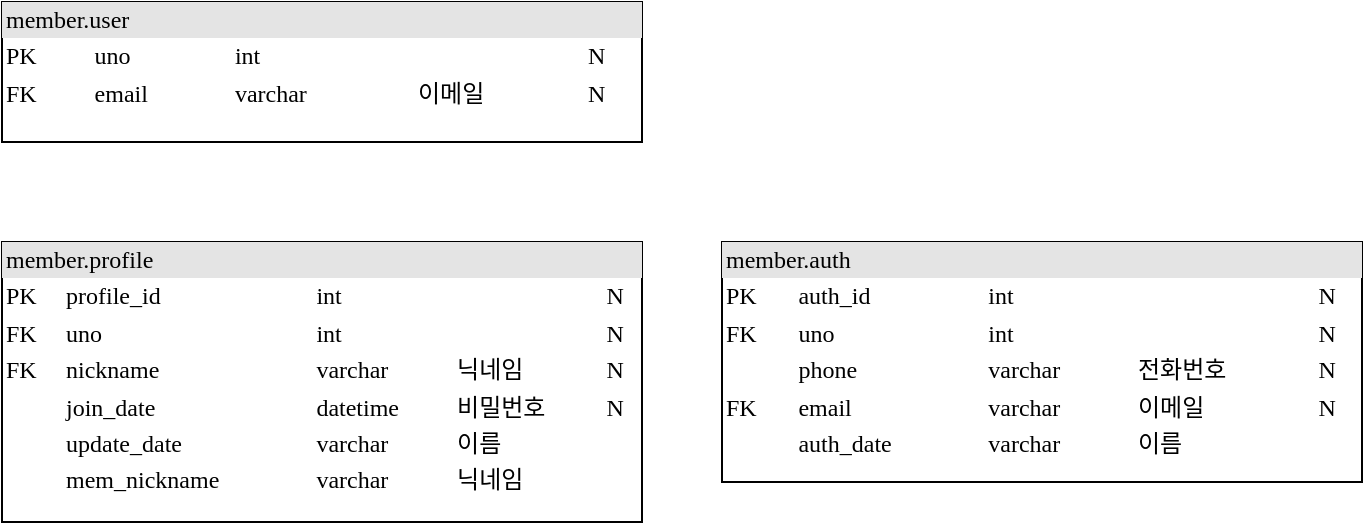 <mxfile version="22.1.5" type="github">
  <diagram name="Page-1" id="2ca16b54-16f6-2749-3443-fa8db7711227">
    <mxGraphModel dx="1221" dy="1126" grid="1" gridSize="10" guides="1" tooltips="1" connect="1" arrows="1" fold="1" page="1" pageScale="1" pageWidth="1100" pageHeight="850" background="none" math="0" shadow="0">
      <root>
        <mxCell id="0" />
        <mxCell id="1" parent="0" />
        <mxCell id="WctQCJud6fEVCjvi6GKt-4" value="&lt;div style=&quot;box-sizing: border-box ; width: 100% ; background: #e4e4e4 ; padding: 2px&quot;&gt;member.user&lt;/div&gt;&lt;table style=&quot;width: 100% ; font-size: 1em&quot; cellpadding=&quot;2&quot; cellspacing=&quot;0&quot;&gt;&lt;tbody&gt;&lt;tr&gt;&lt;td&gt;PK&lt;/td&gt;&lt;td&gt;uno&lt;/td&gt;&lt;td&gt;&lt;span style=&quot;&quot;&gt;i&lt;/span&gt;nt&lt;/td&gt;&lt;td&gt;&lt;br&gt;&lt;/td&gt;&lt;td&gt;N&lt;/td&gt;&lt;/tr&gt;&lt;tr&gt;&lt;td&gt;FK&lt;/td&gt;&lt;td&gt;email&lt;br&gt;&lt;/td&gt;&lt;td&gt;varchar&lt;/td&gt;&lt;td&gt;이메일&lt;/td&gt;&lt;td&gt;N&lt;/td&gt;&lt;/tr&gt;&lt;tr&gt;&lt;td&gt;&lt;br&gt;&lt;/td&gt;&lt;td&gt;&lt;br&gt;&lt;/td&gt;&lt;td&gt;&lt;br&gt;&lt;/td&gt;&lt;td&gt;&lt;br&gt;&lt;/td&gt;&lt;td&gt;&lt;br&gt;&lt;/td&gt;&lt;/tr&gt;&lt;tr&gt;&lt;td&gt;&lt;br&gt;&lt;/td&gt;&lt;td&gt;&lt;br&gt;&lt;/td&gt;&lt;td&gt;&lt;br&gt;&lt;/td&gt;&lt;td&gt;&lt;br&gt;&lt;/td&gt;&lt;td&gt;&lt;/td&gt;&lt;/tr&gt;&lt;tr&gt;&lt;td&gt;&lt;br&gt;&lt;/td&gt;&lt;td&gt;&lt;br&gt;&lt;/td&gt;&lt;td&gt;&lt;br&gt;&lt;/td&gt;&lt;td&gt;&lt;br&gt;&lt;/td&gt;&lt;td&gt;&lt;br&gt;&lt;/td&gt;&lt;/tr&gt;&lt;/tbody&gt;&lt;/table&gt;" style="verticalAlign=top;align=left;overflow=fill;html=1;rounded=0;shadow=0;comic=0;labelBackgroundColor=none;strokeWidth=1;fontFamily=Verdana;fontSize=12" vertex="1" parent="1">
          <mxGeometry x="90" y="210" width="320" height="70" as="geometry" />
        </mxCell>
        <mxCell id="WctQCJud6fEVCjvi6GKt-5" value="&lt;div style=&quot;box-sizing: border-box ; width: 100% ; background: #e4e4e4 ; padding: 2px&quot;&gt;member.profile&lt;/div&gt;&lt;table style=&quot;width: 100% ; font-size: 1em&quot; cellpadding=&quot;2&quot; cellspacing=&quot;0&quot;&gt;&lt;tbody&gt;&lt;tr&gt;&lt;td&gt;PK&lt;/td&gt;&lt;td&gt;profile_id&lt;br&gt;&lt;/td&gt;&lt;td&gt;&lt;span style=&quot;&quot;&gt;i&lt;/span&gt;nt&lt;/td&gt;&lt;td&gt;&lt;br&gt;&lt;/td&gt;&lt;td&gt;N&lt;/td&gt;&lt;/tr&gt;&lt;tr&gt;&lt;td&gt;FK&lt;/td&gt;&lt;td&gt;uno&lt;/td&gt;&lt;td&gt;int&lt;/td&gt;&lt;td&gt;&lt;br&gt;&lt;/td&gt;&lt;td&gt;N&lt;/td&gt;&lt;/tr&gt;&lt;tr&gt;&lt;td&gt;FK&lt;/td&gt;&lt;td&gt;nickname&lt;br&gt;&lt;/td&gt;&lt;td&gt;varchar&lt;/td&gt;&lt;td&gt;닉네임&lt;/td&gt;&lt;td&gt;N&lt;/td&gt;&lt;/tr&gt;&lt;tr&gt;&lt;td&gt;&lt;br&gt;&lt;/td&gt;&lt;td&gt;join_date&lt;/td&gt;&lt;td&gt;datetime&lt;/td&gt;&lt;td&gt;비밀번호&lt;/td&gt;&lt;td&gt;N&lt;/td&gt;&lt;/tr&gt;&lt;tr&gt;&lt;td&gt;&lt;/td&gt;&lt;td&gt;update_date&lt;/td&gt;&lt;td&gt;varchar&lt;/td&gt;&lt;td&gt;이름&lt;/td&gt;&lt;td&gt;&lt;br&gt;&lt;/td&gt;&lt;/tr&gt;&lt;tr&gt;&lt;td&gt;&lt;br&gt;&lt;/td&gt;&lt;td&gt;mem_nickname&lt;/td&gt;&lt;td&gt;varchar&lt;/td&gt;&lt;td&gt;닉네임&lt;/td&gt;&lt;td&gt;&lt;br&gt;&lt;/td&gt;&lt;/tr&gt;&lt;/tbody&gt;&lt;/table&gt;" style="verticalAlign=top;align=left;overflow=fill;html=1;rounded=0;shadow=0;comic=0;labelBackgroundColor=none;strokeWidth=1;fontFamily=Verdana;fontSize=12" vertex="1" parent="1">
          <mxGeometry x="90" y="330" width="320" height="140" as="geometry" />
        </mxCell>
        <mxCell id="WctQCJud6fEVCjvi6GKt-6" value="&lt;div style=&quot;box-sizing: border-box ; width: 100% ; background: #e4e4e4 ; padding: 2px&quot;&gt;member.auth&lt;/div&gt;&lt;table style=&quot;width: 100% ; font-size: 1em&quot; cellpadding=&quot;2&quot; cellspacing=&quot;0&quot;&gt;&lt;tbody&gt;&lt;tr&gt;&lt;td&gt;PK&lt;/td&gt;&lt;td&gt;auth_id&lt;br&gt;&lt;/td&gt;&lt;td&gt;&lt;span style=&quot;&quot;&gt;i&lt;/span&gt;nt&lt;/td&gt;&lt;td&gt;&lt;br&gt;&lt;/td&gt;&lt;td&gt;N&lt;/td&gt;&lt;/tr&gt;&lt;tr&gt;&lt;td&gt;FK&lt;/td&gt;&lt;td&gt;uno&lt;/td&gt;&lt;td&gt;int&lt;/td&gt;&lt;td&gt;&lt;br&gt;&lt;/td&gt;&lt;td&gt;N&lt;/td&gt;&lt;/tr&gt;&lt;tr&gt;&lt;td&gt;&lt;br&gt;&lt;/td&gt;&lt;td&gt;phone&lt;br&gt;&lt;/td&gt;&lt;td&gt;varchar&lt;/td&gt;&lt;td&gt;전화번호&lt;/td&gt;&lt;td&gt;N&lt;/td&gt;&lt;/tr&gt;&lt;tr&gt;&lt;td&gt;FK&lt;/td&gt;&lt;td&gt;email&lt;/td&gt;&lt;td&gt;varchar&lt;/td&gt;&lt;td&gt;이메일&lt;/td&gt;&lt;td&gt;N&lt;/td&gt;&lt;/tr&gt;&lt;tr&gt;&lt;td&gt;&lt;/td&gt;&lt;td&gt;auth_date&lt;/td&gt;&lt;td&gt;varchar&lt;/td&gt;&lt;td&gt;이름&lt;/td&gt;&lt;td&gt;&lt;br&gt;&lt;/td&gt;&lt;/tr&gt;&lt;tr&gt;&lt;td&gt;&lt;br&gt;&lt;/td&gt;&lt;td&gt;&lt;br&gt;&lt;/td&gt;&lt;td&gt;&lt;br&gt;&lt;/td&gt;&lt;td&gt;&lt;br&gt;&lt;/td&gt;&lt;td&gt;&lt;br&gt;&lt;/td&gt;&lt;/tr&gt;&lt;/tbody&gt;&lt;/table&gt;" style="verticalAlign=top;align=left;overflow=fill;html=1;rounded=0;shadow=0;comic=0;labelBackgroundColor=none;strokeWidth=1;fontFamily=Verdana;fontSize=12" vertex="1" parent="1">
          <mxGeometry x="450" y="330" width="320" height="120" as="geometry" />
        </mxCell>
      </root>
    </mxGraphModel>
  </diagram>
</mxfile>
